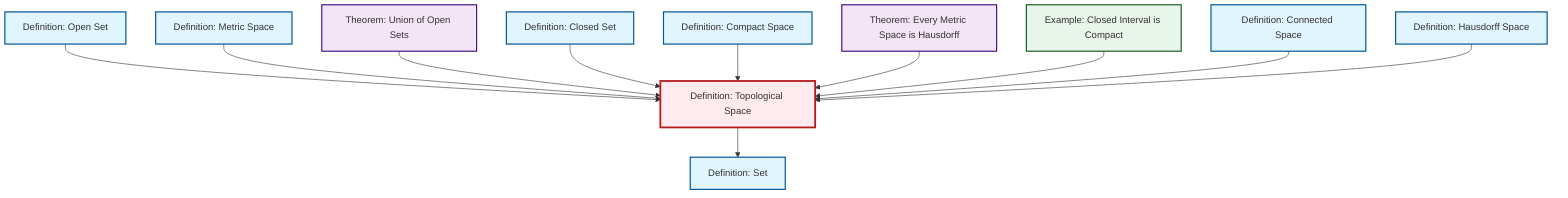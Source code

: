 graph TD
    classDef definition fill:#e1f5fe,stroke:#01579b,stroke-width:2px
    classDef theorem fill:#f3e5f5,stroke:#4a148c,stroke-width:2px
    classDef axiom fill:#fff3e0,stroke:#e65100,stroke-width:2px
    classDef example fill:#e8f5e9,stroke:#1b5e20,stroke-width:2px
    classDef current fill:#ffebee,stroke:#b71c1c,stroke-width:3px
    def-closed-set["Definition: Closed Set"]:::definition
    def-connected["Definition: Connected Space"]:::definition
    def-topological-space["Definition: Topological Space"]:::definition
    def-hausdorff["Definition: Hausdorff Space"]:::definition
    def-metric-space["Definition: Metric Space"]:::definition
    thm-metric-hausdorff["Theorem: Every Metric Space is Hausdorff"]:::theorem
    def-open-set["Definition: Open Set"]:::definition
    def-set["Definition: Set"]:::definition
    ex-closed-interval-compact["Example: Closed Interval is Compact"]:::example
    thm-union-open-sets["Theorem: Union of Open Sets"]:::theorem
    def-compact["Definition: Compact Space"]:::definition
    def-topological-space --> def-set
    def-open-set --> def-topological-space
    def-metric-space --> def-topological-space
    thm-union-open-sets --> def-topological-space
    def-closed-set --> def-topological-space
    def-compact --> def-topological-space
    thm-metric-hausdorff --> def-topological-space
    ex-closed-interval-compact --> def-topological-space
    def-connected --> def-topological-space
    def-hausdorff --> def-topological-space
    class def-topological-space current
